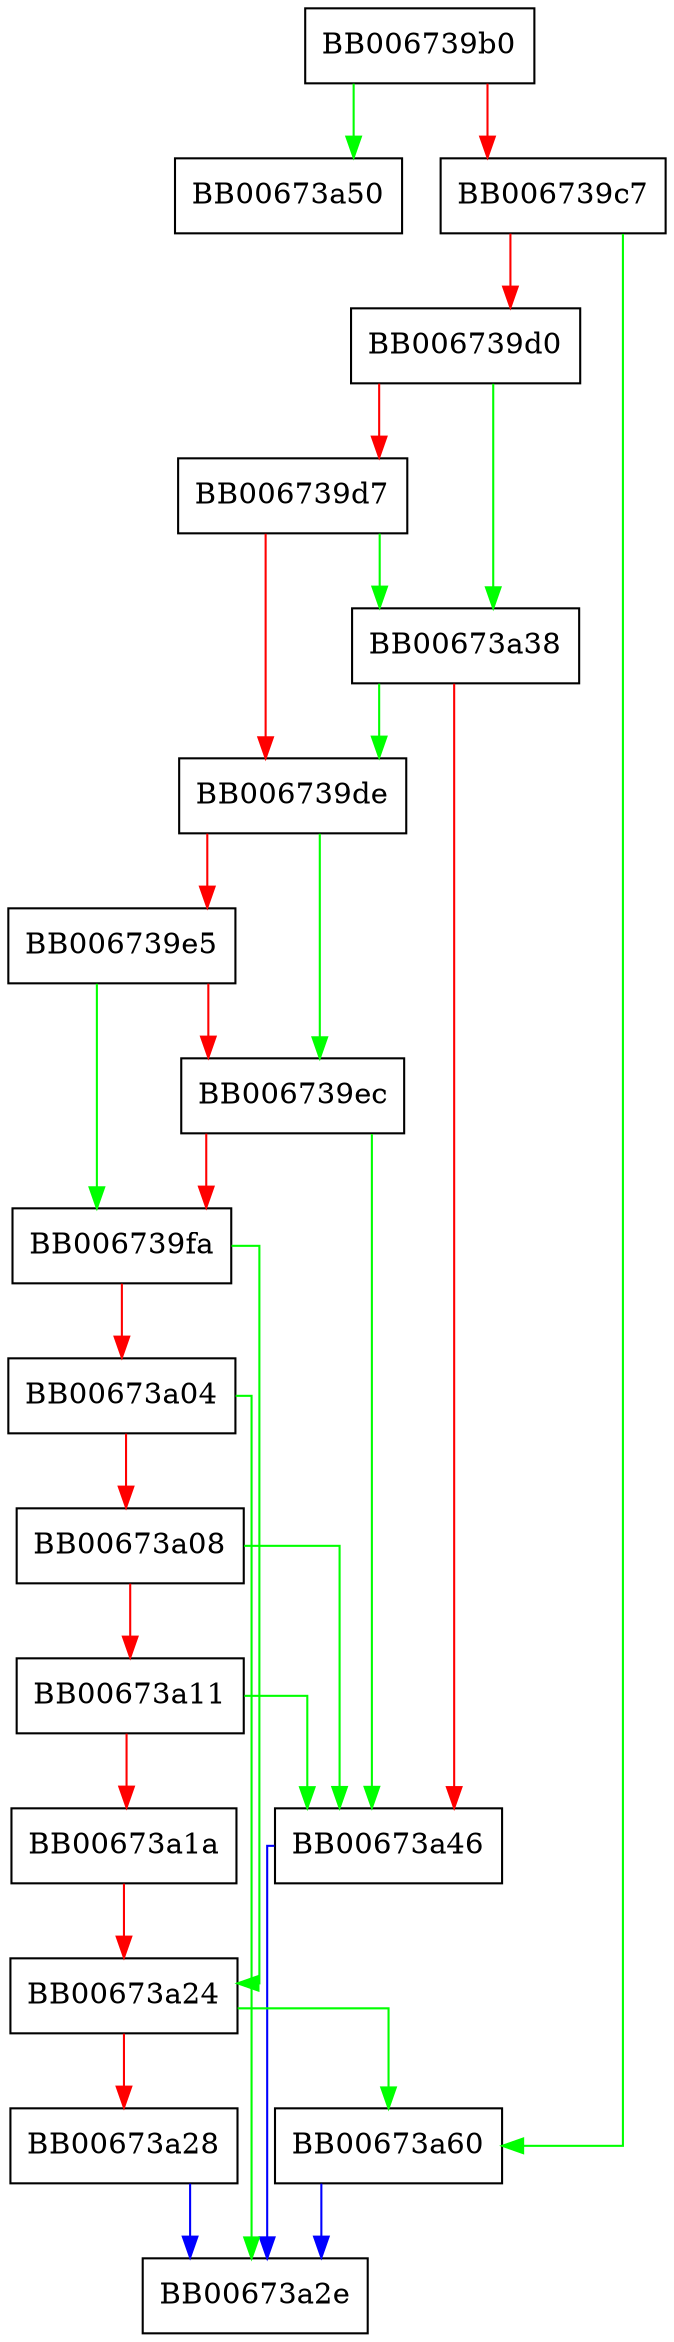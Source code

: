 digraph X509_CRL_cmp {
  node [shape="box"];
  graph [splines=ortho];
  BB006739b0 -> BB00673a50 [color="green"];
  BB006739b0 -> BB006739c7 [color="red"];
  BB006739c7 -> BB00673a60 [color="green"];
  BB006739c7 -> BB006739d0 [color="red"];
  BB006739d0 -> BB00673a38 [color="green"];
  BB006739d0 -> BB006739d7 [color="red"];
  BB006739d7 -> BB00673a38 [color="green"];
  BB006739d7 -> BB006739de [color="red"];
  BB006739de -> BB006739ec [color="green"];
  BB006739de -> BB006739e5 [color="red"];
  BB006739e5 -> BB006739fa [color="green"];
  BB006739e5 -> BB006739ec [color="red"];
  BB006739ec -> BB00673a46 [color="green"];
  BB006739ec -> BB006739fa [color="red"];
  BB006739fa -> BB00673a24 [color="green"];
  BB006739fa -> BB00673a04 [color="red"];
  BB00673a04 -> BB00673a2e [color="green"];
  BB00673a04 -> BB00673a08 [color="red"];
  BB00673a08 -> BB00673a46 [color="green"];
  BB00673a08 -> BB00673a11 [color="red"];
  BB00673a11 -> BB00673a46 [color="green"];
  BB00673a11 -> BB00673a1a [color="red"];
  BB00673a1a -> BB00673a24 [color="red"];
  BB00673a24 -> BB00673a60 [color="green"];
  BB00673a24 -> BB00673a28 [color="red"];
  BB00673a28 -> BB00673a2e [color="blue"];
  BB00673a38 -> BB006739de [color="green"];
  BB00673a38 -> BB00673a46 [color="red"];
  BB00673a46 -> BB00673a2e [color="blue"];
  BB00673a60 -> BB00673a2e [color="blue"];
}